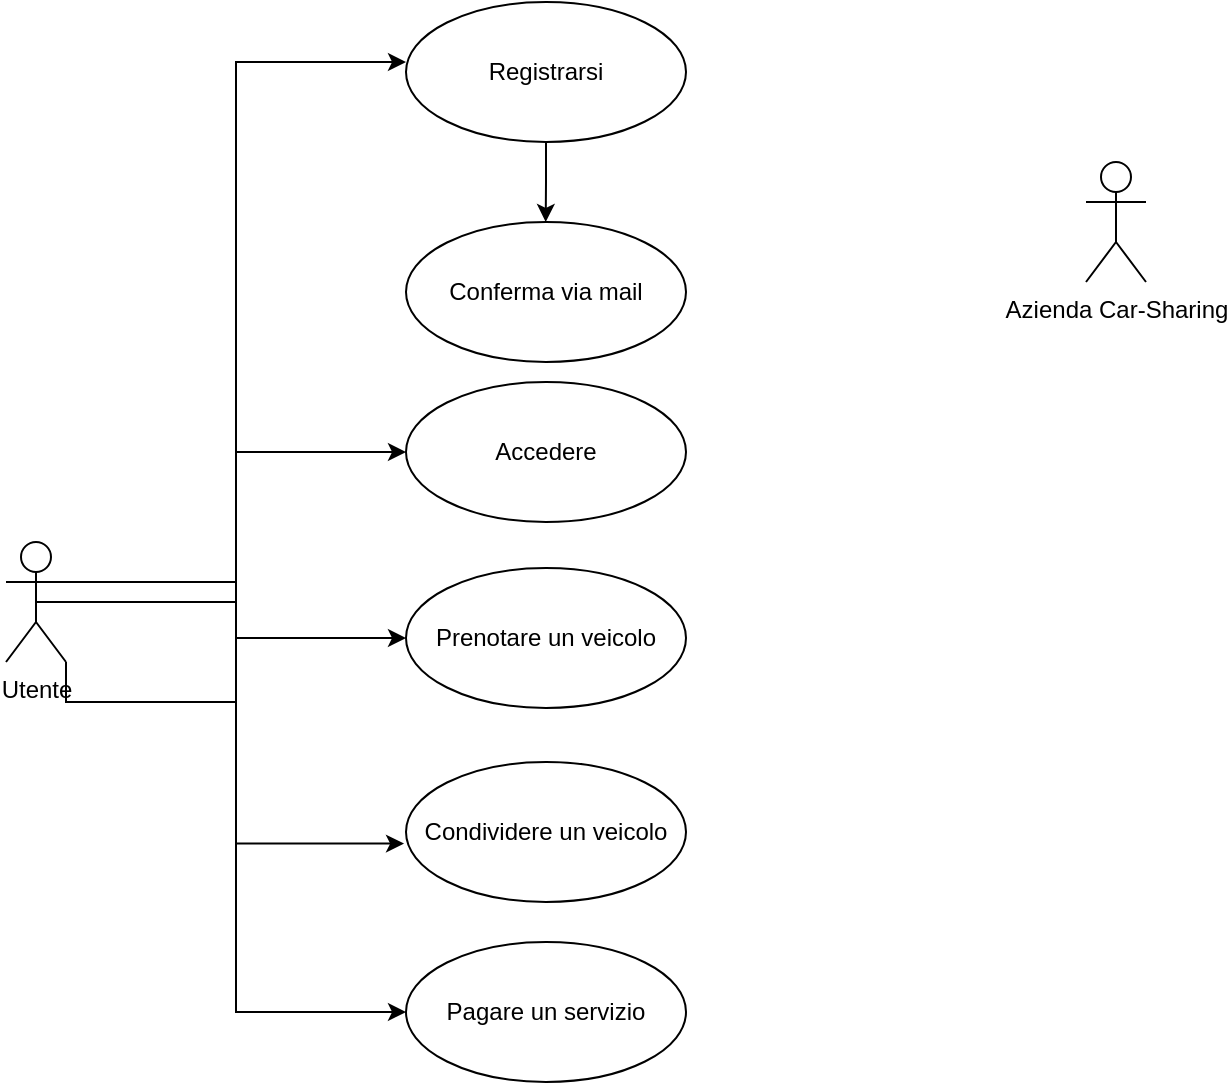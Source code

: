 <mxfile version="22.0.8" type="github">
  <diagram name="Page-1" id="e7e014a7-5840-1c2e-5031-d8a46d1fe8dd">
    <mxGraphModel dx="815" dy="434" grid="1" gridSize="10" guides="1" tooltips="1" connect="1" arrows="1" fold="1" page="1" pageScale="1" pageWidth="1169" pageHeight="826" background="none" math="0" shadow="0">
      <root>
        <mxCell id="0" />
        <mxCell id="1" parent="0" />
        <mxCell id="jEJKZMpfQrTB2BDF9ggj-69" style="edgeStyle=orthogonalEdgeStyle;rounded=0;orthogonalLoop=1;jettySize=auto;html=1;exitX=1;exitY=1;exitDx=0;exitDy=0;exitPerimeter=0;entryX=0;entryY=0.5;entryDx=0;entryDy=0;" edge="1" parent="1" source="jEJKZMpfQrTB2BDF9ggj-41" target="jEJKZMpfQrTB2BDF9ggj-61">
          <mxGeometry relative="1" as="geometry" />
        </mxCell>
        <mxCell id="jEJKZMpfQrTB2BDF9ggj-70" style="edgeStyle=orthogonalEdgeStyle;rounded=0;orthogonalLoop=1;jettySize=auto;html=1;exitX=0.5;exitY=0.5;exitDx=0;exitDy=0;exitPerimeter=0;entryX=0;entryY=0.5;entryDx=0;entryDy=0;" edge="1" parent="1" source="jEJKZMpfQrTB2BDF9ggj-41" target="jEJKZMpfQrTB2BDF9ggj-62">
          <mxGeometry relative="1" as="geometry" />
        </mxCell>
        <mxCell id="jEJKZMpfQrTB2BDF9ggj-72" style="edgeStyle=orthogonalEdgeStyle;rounded=0;orthogonalLoop=1;jettySize=auto;html=1;exitX=1;exitY=0.333;exitDx=0;exitDy=0;exitPerimeter=0;entryX=0;entryY=0.5;entryDx=0;entryDy=0;" edge="1" parent="1" source="jEJKZMpfQrTB2BDF9ggj-41" target="jEJKZMpfQrTB2BDF9ggj-64">
          <mxGeometry relative="1" as="geometry" />
        </mxCell>
        <mxCell id="jEJKZMpfQrTB2BDF9ggj-41" value="Utente" style="shape=umlActor;verticalLabelPosition=bottom;verticalAlign=top;html=1;" vertex="1" parent="1">
          <mxGeometry x="30" y="330" width="30" height="60" as="geometry" />
        </mxCell>
        <mxCell id="jEJKZMpfQrTB2BDF9ggj-47" value="Azienda Car-Sharing&lt;br&gt;" style="shape=umlActor;verticalLabelPosition=bottom;verticalAlign=top;html=1;outlineConnect=0;" vertex="1" parent="1">
          <mxGeometry x="570" y="140" width="30" height="60" as="geometry" />
        </mxCell>
        <mxCell id="jEJKZMpfQrTB2BDF9ggj-73" style="edgeStyle=orthogonalEdgeStyle;rounded=0;orthogonalLoop=1;jettySize=auto;html=1;exitX=0.5;exitY=1;exitDx=0;exitDy=0;" edge="1" parent="1" source="jEJKZMpfQrTB2BDF9ggj-60">
          <mxGeometry relative="1" as="geometry">
            <mxPoint x="299.857" y="170" as="targetPoint" />
          </mxGeometry>
        </mxCell>
        <mxCell id="jEJKZMpfQrTB2BDF9ggj-60" value="Registrarsi" style="ellipse;whiteSpace=wrap;html=1;" vertex="1" parent="1">
          <mxGeometry x="230" y="60" width="140" height="70" as="geometry" />
        </mxCell>
        <mxCell id="jEJKZMpfQrTB2BDF9ggj-61" value="Accedere" style="ellipse;whiteSpace=wrap;html=1;" vertex="1" parent="1">
          <mxGeometry x="230" y="250" width="140" height="70" as="geometry" />
        </mxCell>
        <mxCell id="jEJKZMpfQrTB2BDF9ggj-62" value="Prenotare un veicolo" style="ellipse;whiteSpace=wrap;html=1;" vertex="1" parent="1">
          <mxGeometry x="230" y="343" width="140" height="70" as="geometry" />
        </mxCell>
        <mxCell id="jEJKZMpfQrTB2BDF9ggj-63" value="Condividere un veicolo" style="ellipse;whiteSpace=wrap;html=1;" vertex="1" parent="1">
          <mxGeometry x="230" y="440" width="140" height="70" as="geometry" />
        </mxCell>
        <mxCell id="jEJKZMpfQrTB2BDF9ggj-64" value="Pagare un servizio" style="ellipse;whiteSpace=wrap;html=1;" vertex="1" parent="1">
          <mxGeometry x="230" y="530" width="140" height="70" as="geometry" />
        </mxCell>
        <mxCell id="jEJKZMpfQrTB2BDF9ggj-65" style="edgeStyle=orthogonalEdgeStyle;rounded=0;orthogonalLoop=1;jettySize=auto;html=1;entryX=0;entryY=0.429;entryDx=0;entryDy=0;entryPerimeter=0;exitX=1;exitY=0.333;exitDx=0;exitDy=0;exitPerimeter=0;" edge="1" parent="1" source="jEJKZMpfQrTB2BDF9ggj-41" target="jEJKZMpfQrTB2BDF9ggj-60">
          <mxGeometry relative="1" as="geometry">
            <mxPoint x="60" y="310" as="sourcePoint" />
          </mxGeometry>
        </mxCell>
        <mxCell id="jEJKZMpfQrTB2BDF9ggj-71" style="edgeStyle=orthogonalEdgeStyle;rounded=0;orthogonalLoop=1;jettySize=auto;html=1;exitX=0.5;exitY=0.5;exitDx=0;exitDy=0;exitPerimeter=0;entryX=-0.007;entryY=0.583;entryDx=0;entryDy=0;entryPerimeter=0;" edge="1" parent="1" source="jEJKZMpfQrTB2BDF9ggj-41" target="jEJKZMpfQrTB2BDF9ggj-63">
          <mxGeometry relative="1" as="geometry" />
        </mxCell>
        <mxCell id="jEJKZMpfQrTB2BDF9ggj-74" value="Conferma via mail" style="ellipse;whiteSpace=wrap;html=1;" vertex="1" parent="1">
          <mxGeometry x="230" y="170" width="140" height="70" as="geometry" />
        </mxCell>
      </root>
    </mxGraphModel>
  </diagram>
</mxfile>
